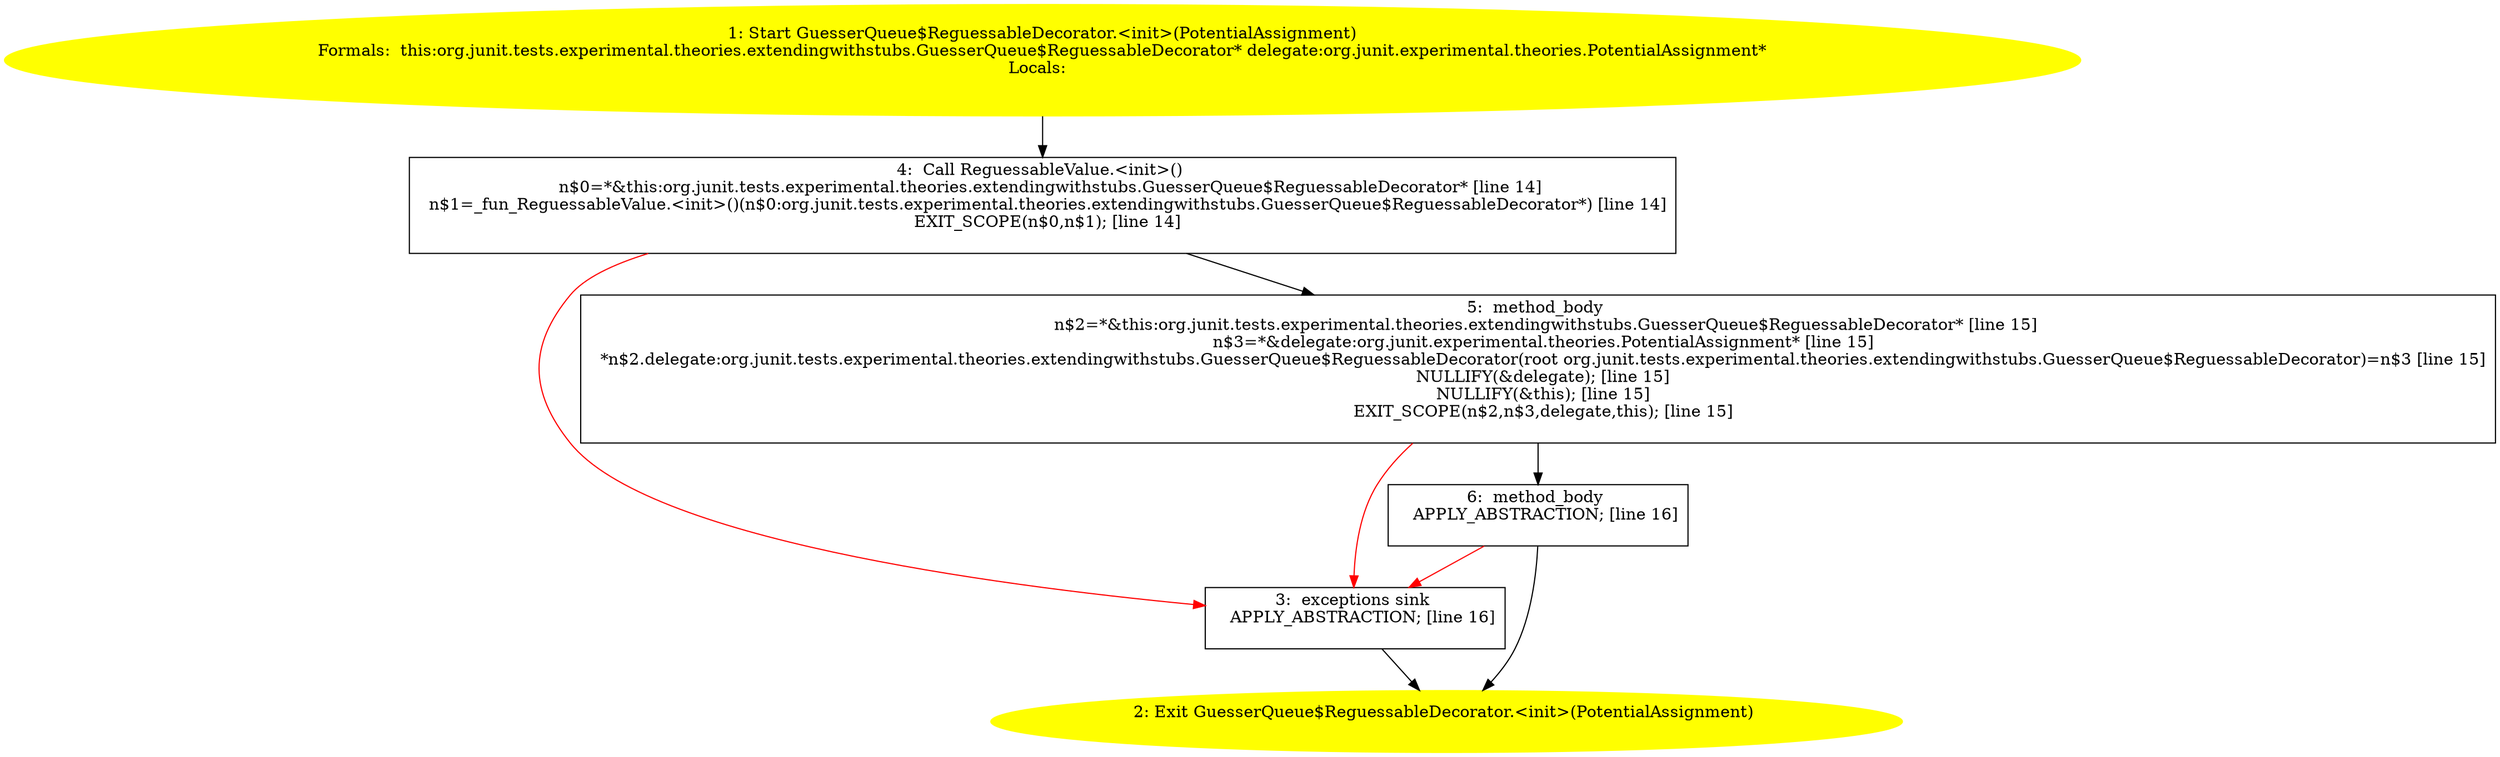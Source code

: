 /* @generated */
digraph cfg {
"org.junit.tests.experimental.theories.extendingwithstubs.GuesserQueue$ReguessableDecorator.<init>(or.890663d1247b80d0ece088824f721253_1" [label="1: Start GuesserQueue$ReguessableDecorator.<init>(PotentialAssignment)\nFormals:  this:org.junit.tests.experimental.theories.extendingwithstubs.GuesserQueue$ReguessableDecorator* delegate:org.junit.experimental.theories.PotentialAssignment*\nLocals:  \n  " color=yellow style=filled]
	

	 "org.junit.tests.experimental.theories.extendingwithstubs.GuesserQueue$ReguessableDecorator.<init>(or.890663d1247b80d0ece088824f721253_1" -> "org.junit.tests.experimental.theories.extendingwithstubs.GuesserQueue$ReguessableDecorator.<init>(or.890663d1247b80d0ece088824f721253_4" ;
"org.junit.tests.experimental.theories.extendingwithstubs.GuesserQueue$ReguessableDecorator.<init>(or.890663d1247b80d0ece088824f721253_2" [label="2: Exit GuesserQueue$ReguessableDecorator.<init>(PotentialAssignment) \n  " color=yellow style=filled]
	

"org.junit.tests.experimental.theories.extendingwithstubs.GuesserQueue$ReguessableDecorator.<init>(or.890663d1247b80d0ece088824f721253_3" [label="3:  exceptions sink \n   APPLY_ABSTRACTION; [line 16]\n " shape="box"]
	

	 "org.junit.tests.experimental.theories.extendingwithstubs.GuesserQueue$ReguessableDecorator.<init>(or.890663d1247b80d0ece088824f721253_3" -> "org.junit.tests.experimental.theories.extendingwithstubs.GuesserQueue$ReguessableDecorator.<init>(or.890663d1247b80d0ece088824f721253_2" ;
"org.junit.tests.experimental.theories.extendingwithstubs.GuesserQueue$ReguessableDecorator.<init>(or.890663d1247b80d0ece088824f721253_4" [label="4:  Call ReguessableValue.<init>() \n   n$0=*&this:org.junit.tests.experimental.theories.extendingwithstubs.GuesserQueue$ReguessableDecorator* [line 14]\n  n$1=_fun_ReguessableValue.<init>()(n$0:org.junit.tests.experimental.theories.extendingwithstubs.GuesserQueue$ReguessableDecorator*) [line 14]\n  EXIT_SCOPE(n$0,n$1); [line 14]\n " shape="box"]
	

	 "org.junit.tests.experimental.theories.extendingwithstubs.GuesserQueue$ReguessableDecorator.<init>(or.890663d1247b80d0ece088824f721253_4" -> "org.junit.tests.experimental.theories.extendingwithstubs.GuesserQueue$ReguessableDecorator.<init>(or.890663d1247b80d0ece088824f721253_5" ;
	 "org.junit.tests.experimental.theories.extendingwithstubs.GuesserQueue$ReguessableDecorator.<init>(or.890663d1247b80d0ece088824f721253_4" -> "org.junit.tests.experimental.theories.extendingwithstubs.GuesserQueue$ReguessableDecorator.<init>(or.890663d1247b80d0ece088824f721253_3" [color="red" ];
"org.junit.tests.experimental.theories.extendingwithstubs.GuesserQueue$ReguessableDecorator.<init>(or.890663d1247b80d0ece088824f721253_5" [label="5:  method_body \n   n$2=*&this:org.junit.tests.experimental.theories.extendingwithstubs.GuesserQueue$ReguessableDecorator* [line 15]\n  n$3=*&delegate:org.junit.experimental.theories.PotentialAssignment* [line 15]\n  *n$2.delegate:org.junit.tests.experimental.theories.extendingwithstubs.GuesserQueue$ReguessableDecorator(root org.junit.tests.experimental.theories.extendingwithstubs.GuesserQueue$ReguessableDecorator)=n$3 [line 15]\n  NULLIFY(&delegate); [line 15]\n  NULLIFY(&this); [line 15]\n  EXIT_SCOPE(n$2,n$3,delegate,this); [line 15]\n " shape="box"]
	

	 "org.junit.tests.experimental.theories.extendingwithstubs.GuesserQueue$ReguessableDecorator.<init>(or.890663d1247b80d0ece088824f721253_5" -> "org.junit.tests.experimental.theories.extendingwithstubs.GuesserQueue$ReguessableDecorator.<init>(or.890663d1247b80d0ece088824f721253_6" ;
	 "org.junit.tests.experimental.theories.extendingwithstubs.GuesserQueue$ReguessableDecorator.<init>(or.890663d1247b80d0ece088824f721253_5" -> "org.junit.tests.experimental.theories.extendingwithstubs.GuesserQueue$ReguessableDecorator.<init>(or.890663d1247b80d0ece088824f721253_3" [color="red" ];
"org.junit.tests.experimental.theories.extendingwithstubs.GuesserQueue$ReguessableDecorator.<init>(or.890663d1247b80d0ece088824f721253_6" [label="6:  method_body \n   APPLY_ABSTRACTION; [line 16]\n " shape="box"]
	

	 "org.junit.tests.experimental.theories.extendingwithstubs.GuesserQueue$ReguessableDecorator.<init>(or.890663d1247b80d0ece088824f721253_6" -> "org.junit.tests.experimental.theories.extendingwithstubs.GuesserQueue$ReguessableDecorator.<init>(or.890663d1247b80d0ece088824f721253_2" ;
	 "org.junit.tests.experimental.theories.extendingwithstubs.GuesserQueue$ReguessableDecorator.<init>(or.890663d1247b80d0ece088824f721253_6" -> "org.junit.tests.experimental.theories.extendingwithstubs.GuesserQueue$ReguessableDecorator.<init>(or.890663d1247b80d0ece088824f721253_3" [color="red" ];
}
